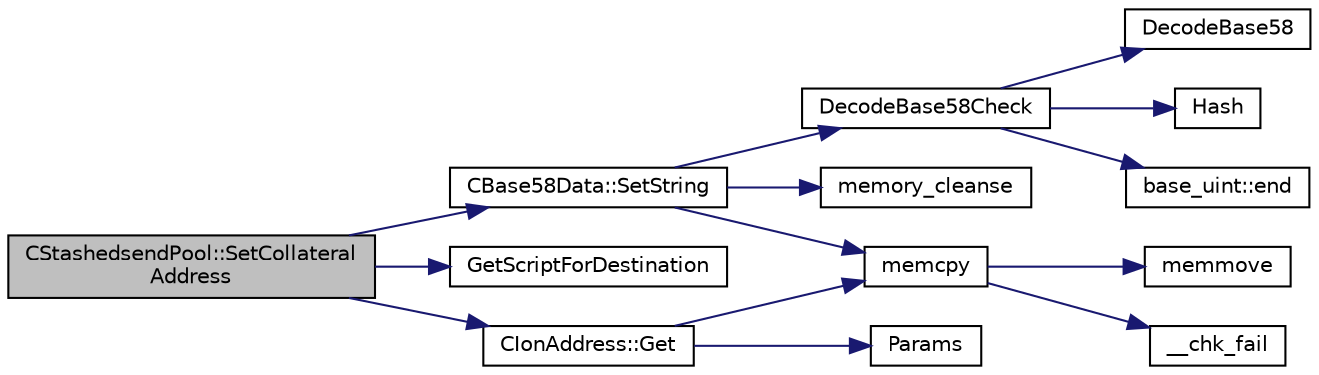 digraph "CStashedsendPool::SetCollateralAddress"
{
  edge [fontname="Helvetica",fontsize="10",labelfontname="Helvetica",labelfontsize="10"];
  node [fontname="Helvetica",fontsize="10",shape=record];
  rankdir="LR";
  Node2621 [label="CStashedsendPool::SetCollateral\lAddress",height=0.2,width=0.4,color="black", fillcolor="grey75", style="filled", fontcolor="black"];
  Node2621 -> Node2622 [color="midnightblue",fontsize="10",style="solid",fontname="Helvetica"];
  Node2622 [label="CBase58Data::SetString",height=0.2,width=0.4,color="black", fillcolor="white", style="filled",URL="$d2/d08/class_c_base58_data.html#a250fa3bc97d03c7d87de5485c8b49b57"];
  Node2622 -> Node2623 [color="midnightblue",fontsize="10",style="solid",fontname="Helvetica"];
  Node2623 [label="DecodeBase58Check",height=0.2,width=0.4,color="black", fillcolor="white", style="filled",URL="$db/d9c/base58_8cpp.html#ae2dc7ad63e243509e0871ec4a5890678",tooltip="Decode a base58-encoded string (psz) that includes a checksum into a byte vector (vchRet), return true if decoding is successful. "];
  Node2623 -> Node2624 [color="midnightblue",fontsize="10",style="solid",fontname="Helvetica"];
  Node2624 [label="DecodeBase58",height=0.2,width=0.4,color="black", fillcolor="white", style="filled",URL="$db/d9c/base58_8cpp.html#a0f74d1d6e7e982cad4b0e538acea4538",tooltip="Decode a base58-encoded string (psz) into a byte vector (vchRet). "];
  Node2623 -> Node2625 [color="midnightblue",fontsize="10",style="solid",fontname="Helvetica"];
  Node2625 [label="Hash",height=0.2,width=0.4,color="black", fillcolor="white", style="filled",URL="$db/dfb/hash_8h.html#ab3f6c437460137530d86e09c2c102e99"];
  Node2623 -> Node2626 [color="midnightblue",fontsize="10",style="solid",fontname="Helvetica"];
  Node2626 [label="base_uint::end",height=0.2,width=0.4,color="black", fillcolor="white", style="filled",URL="$da/df7/classbase__uint.html#a76539ef6be800bc02e4038f457a4f74a"];
  Node2622 -> Node2627 [color="midnightblue",fontsize="10",style="solid",fontname="Helvetica"];
  Node2627 [label="memcpy",height=0.2,width=0.4,color="black", fillcolor="white", style="filled",URL="$d5/d9f/glibc__compat_8cpp.html#a0f46826ab0466591e136db24394923cf"];
  Node2627 -> Node2628 [color="midnightblue",fontsize="10",style="solid",fontname="Helvetica"];
  Node2628 [label="memmove",height=0.2,width=0.4,color="black", fillcolor="white", style="filled",URL="$d5/d9f/glibc__compat_8cpp.html#a9778d49e9029dd75bc53ecbbf9f5e9a1"];
  Node2627 -> Node2629 [color="midnightblue",fontsize="10",style="solid",fontname="Helvetica"];
  Node2629 [label="__chk_fail",height=0.2,width=0.4,color="black", fillcolor="white", style="filled",URL="$d5/d9f/glibc__compat_8cpp.html#a424ac71631da5ada2976630ff67051d1"];
  Node2622 -> Node2630 [color="midnightblue",fontsize="10",style="solid",fontname="Helvetica"];
  Node2630 [label="memory_cleanse",height=0.2,width=0.4,color="black", fillcolor="white", style="filled",URL="$da/d37/cleanse_8cpp.html#a5a4afb85dd16ecc1f6019c782db78663"];
  Node2621 -> Node2631 [color="midnightblue",fontsize="10",style="solid",fontname="Helvetica"];
  Node2631 [label="GetScriptForDestination",height=0.2,width=0.4,color="black", fillcolor="white", style="filled",URL="$dd/d0f/script_8cpp.html#ae40f28d3b46c21033f6ee1f1200d0321"];
  Node2621 -> Node2632 [color="midnightblue",fontsize="10",style="solid",fontname="Helvetica"];
  Node2632 [label="CIonAddress::Get",height=0.2,width=0.4,color="black", fillcolor="white", style="filled",URL="$d1/de4/class_c_ion_address.html#aa70f9899f0a3cf37e4a87483db5cf99d"];
  Node2632 -> Node2627 [color="midnightblue",fontsize="10",style="solid",fontname="Helvetica"];
  Node2632 -> Node2633 [color="midnightblue",fontsize="10",style="solid",fontname="Helvetica"];
  Node2633 [label="Params",height=0.2,width=0.4,color="black", fillcolor="white", style="filled",URL="$df/dbf/chainparams_8cpp.html#ace5c5b706d71a324a417dd2db394fd4a",tooltip="Return the currently selected parameters. "];
}
